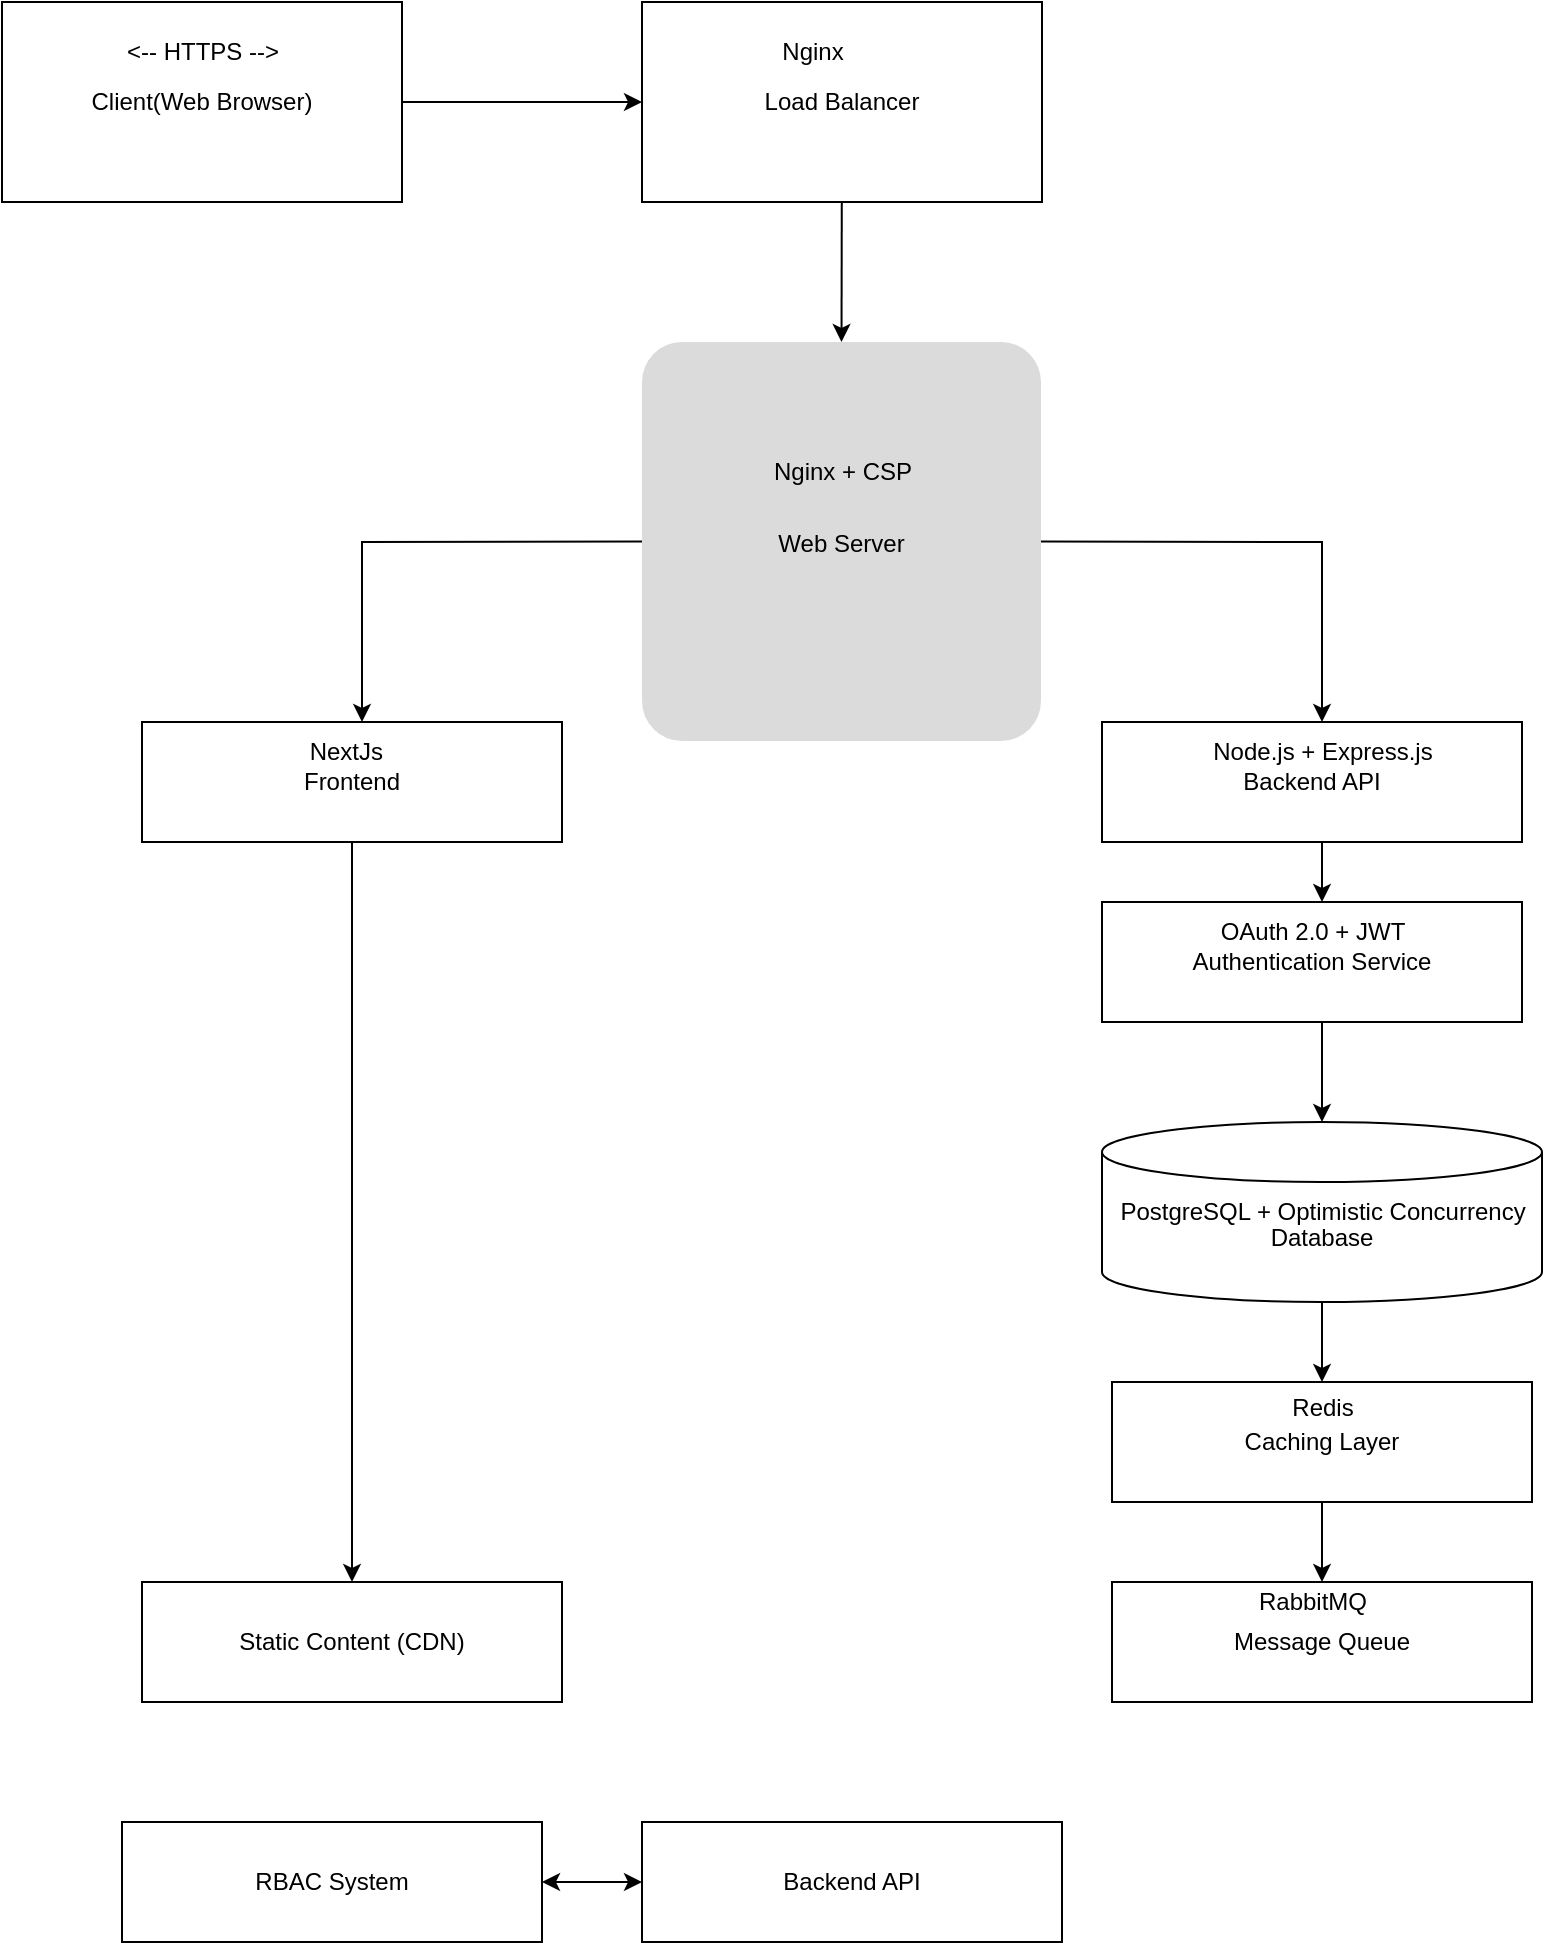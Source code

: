 <mxfile version="24.7.6" pages="2">
  <diagram name="Diagram" id="tfWCany3ByORPSfWofWj">
    <mxGraphModel dx="4097" dy="2206" grid="1" gridSize="10" guides="1" tooltips="1" connect="1" arrows="1" fold="1" page="1" pageScale="1" pageWidth="850" pageHeight="1100" math="0" shadow="0">
      <root>
        <mxCell id="0" />
        <mxCell id="1" parent="0" />
        <mxCell id="62yLCssQTuLRH_1oGrT5-1" value="Client(Web Browser)" style="rounded=0;whiteSpace=wrap;html=1;strokeColor=default;" vertex="1" parent="1">
          <mxGeometry x="20" y="50" width="200" height="100" as="geometry" />
        </mxCell>
        <mxCell id="62yLCssQTuLRH_1oGrT5-2" value="&amp;lt;-- HTTPS --&amp;gt;" style="text;html=1;align=center;verticalAlign=middle;resizable=0;points=[];autosize=1;strokeColor=none;fillColor=none;" vertex="1" parent="1">
          <mxGeometry x="70" y="60" width="100" height="30" as="geometry" />
        </mxCell>
        <mxCell id="62yLCssQTuLRH_1oGrT5-4" value="" style="endArrow=classic;html=1;rounded=0;entryX=0;entryY=0.5;entryDx=0;entryDy=0;" edge="1" parent="1" target="62yLCssQTuLRH_1oGrT5-5">
          <mxGeometry width="50" height="50" relative="1" as="geometry">
            <mxPoint x="220" y="100" as="sourcePoint" />
            <mxPoint x="320" y="100" as="targetPoint" />
          </mxGeometry>
        </mxCell>
        <mxCell id="62yLCssQTuLRH_1oGrT5-5" value="Load Balancer" style="rounded=0;whiteSpace=wrap;html=1;strokeColor=default;" vertex="1" parent="1">
          <mxGeometry x="340" y="50" width="200" height="100" as="geometry" />
        </mxCell>
        <mxCell id="62yLCssQTuLRH_1oGrT5-6" value="Nginx" style="text;html=1;align=center;verticalAlign=middle;resizable=0;points=[];autosize=1;strokeColor=none;fillColor=none;" vertex="1" parent="1">
          <mxGeometry x="400" y="60" width="50" height="30" as="geometry" />
        </mxCell>
        <mxCell id="62yLCssQTuLRH_1oGrT5-7" value="Web Server" style="rounded=1;arcSize=10;strokeColor=none;fillColor=#DBDBDB;gradientColor=none;" vertex="1" parent="1">
          <mxGeometry x="340" y="220" width="199.5" height="199.5" as="geometry" />
        </mxCell>
        <mxCell id="62yLCssQTuLRH_1oGrT5-8" value="Nginx + CSP" style="text;html=1;align=center;verticalAlign=middle;resizable=0;points=[];autosize=1;strokeColor=none;fillColor=none;" vertex="1" parent="1">
          <mxGeometry x="394.75" y="270" width="90" height="30" as="geometry" />
        </mxCell>
        <mxCell id="62yLCssQTuLRH_1oGrT5-10" value="" style="endArrow=classic;html=1;rounded=0;entryX=0.5;entryY=0;entryDx=0;entryDy=0;" edge="1" parent="1" source="62yLCssQTuLRH_1oGrT5-5" target="62yLCssQTuLRH_1oGrT5-7">
          <mxGeometry width="50" height="50" relative="1" as="geometry">
            <mxPoint x="420" y="150" as="sourcePoint" />
            <mxPoint x="470" y="100" as="targetPoint" />
          </mxGeometry>
        </mxCell>
        <mxCell id="62yLCssQTuLRH_1oGrT5-12" value="" style="endArrow=classic;html=1;rounded=0;exitX=0;exitY=0.5;exitDx=0;exitDy=0;" edge="1" parent="1" source="62yLCssQTuLRH_1oGrT5-7">
          <mxGeometry width="50" height="50" relative="1" as="geometry">
            <mxPoint x="300" y="360" as="sourcePoint" />
            <mxPoint x="200" y="410" as="targetPoint" />
            <Array as="points">
              <mxPoint x="200" y="320" />
            </Array>
          </mxGeometry>
        </mxCell>
        <mxCell id="62yLCssQTuLRH_1oGrT5-13" value="Frontend" style="rounded=0;whiteSpace=wrap;html=1;" vertex="1" parent="1">
          <mxGeometry x="90" y="410" width="210" height="60" as="geometry" />
        </mxCell>
        <mxCell id="62yLCssQTuLRH_1oGrT5-14" value="NextJs&lt;span style=&quot;white-space: pre;&quot;&gt;&#x9;&lt;/span&gt;" style="text;html=1;align=center;verticalAlign=middle;resizable=0;points=[];autosize=1;strokeColor=none;fillColor=none;" vertex="1" parent="1">
          <mxGeometry x="160" y="410" width="80" height="30" as="geometry" />
        </mxCell>
        <mxCell id="62yLCssQTuLRH_1oGrT5-15" value="" style="endArrow=classic;html=1;rounded=0;exitX=1;exitY=0.5;exitDx=0;exitDy=0;" edge="1" parent="1" source="62yLCssQTuLRH_1oGrT5-7">
          <mxGeometry width="50" height="50" relative="1" as="geometry">
            <mxPoint x="350" y="330" as="sourcePoint" />
            <mxPoint x="680" y="410" as="targetPoint" />
            <Array as="points">
              <mxPoint x="680" y="320" />
            </Array>
          </mxGeometry>
        </mxCell>
        <mxCell id="62yLCssQTuLRH_1oGrT5-16" value="Backend API " style="rounded=0;whiteSpace=wrap;html=1;" vertex="1" parent="1">
          <mxGeometry x="570" y="410" width="210" height="60" as="geometry" />
        </mxCell>
        <mxCell id="62yLCssQTuLRH_1oGrT5-17" value="Node.js + Express.js" style="text;html=1;align=center;verticalAlign=middle;resizable=0;points=[];autosize=1;strokeColor=none;fillColor=none;" vertex="1" parent="1">
          <mxGeometry x="615" y="410" width="130" height="30" as="geometry" />
        </mxCell>
        <mxCell id="62yLCssQTuLRH_1oGrT5-18" value="Authentication Service " style="rounded=0;whiteSpace=wrap;html=1;" vertex="1" parent="1">
          <mxGeometry x="570" y="500" width="210" height="60" as="geometry" />
        </mxCell>
        <mxCell id="62yLCssQTuLRH_1oGrT5-19" value="OAuth 2.0 + JWT" style="text;html=1;align=center;verticalAlign=middle;resizable=0;points=[];autosize=1;strokeColor=none;fillColor=none;" vertex="1" parent="1">
          <mxGeometry x="615" y="500" width="120" height="30" as="geometry" />
        </mxCell>
        <mxCell id="62yLCssQTuLRH_1oGrT5-21" value="Database" style="shape=cylinder3;whiteSpace=wrap;html=1;boundedLbl=1;backgroundOutline=1;size=15;" vertex="1" parent="1">
          <mxGeometry x="570" y="610" width="220" height="90" as="geometry" />
        </mxCell>
        <mxCell id="62yLCssQTuLRH_1oGrT5-22" value="PostgreSQL + Optimistic Concurrency" style="text;html=1;align=center;verticalAlign=middle;resizable=0;points=[];autosize=1;strokeColor=none;fillColor=none;" vertex="1" parent="1">
          <mxGeometry x="565" y="640" width="230" height="30" as="geometry" />
        </mxCell>
        <mxCell id="62yLCssQTuLRH_1oGrT5-23" value="Caching Layer " style="rounded=0;whiteSpace=wrap;html=1;" vertex="1" parent="1">
          <mxGeometry x="575" y="740" width="210" height="60" as="geometry" />
        </mxCell>
        <mxCell id="62yLCssQTuLRH_1oGrT5-24" value="&#xa;Redis&#xa;&#xa;" style="text;html=1;align=center;verticalAlign=middle;resizable=0;points=[];autosize=1;strokeColor=none;fillColor=none;" vertex="1" parent="1">
          <mxGeometry x="655" y="730" width="50" height="60" as="geometry" />
        </mxCell>
        <mxCell id="62yLCssQTuLRH_1oGrT5-25" value="Message Queue " style="rounded=0;whiteSpace=wrap;html=1;" vertex="1" parent="1">
          <mxGeometry x="575" y="840" width="210" height="60" as="geometry" />
        </mxCell>
        <mxCell id="62yLCssQTuLRH_1oGrT5-26" value="&lt;br&gt;RabbitMQ&lt;div&gt;&lt;br/&gt;&lt;/div&gt;" style="text;html=1;align=center;verticalAlign=middle;resizable=0;points=[];autosize=1;strokeColor=none;fillColor=none;" vertex="1" parent="1">
          <mxGeometry x="635" y="820" width="80" height="60" as="geometry" />
        </mxCell>
        <mxCell id="62yLCssQTuLRH_1oGrT5-27" value="Static Content (CDN)" style="rounded=0;whiteSpace=wrap;html=1;" vertex="1" parent="1">
          <mxGeometry x="90" y="840" width="210" height="60" as="geometry" />
        </mxCell>
        <mxCell id="62yLCssQTuLRH_1oGrT5-29" value="Backend API" style="rounded=0;whiteSpace=wrap;html=1;" vertex="1" parent="1">
          <mxGeometry x="340" y="960" width="210" height="60" as="geometry" />
        </mxCell>
        <mxCell id="62yLCssQTuLRH_1oGrT5-30" value="RBAC System" style="rounded=0;whiteSpace=wrap;html=1;" vertex="1" parent="1">
          <mxGeometry x="80" y="960" width="210" height="60" as="geometry" />
        </mxCell>
        <mxCell id="62yLCssQTuLRH_1oGrT5-33" value="" style="endArrow=classic;html=1;rounded=0;exitX=0.5;exitY=1;exitDx=0;exitDy=0;entryX=0.5;entryY=0;entryDx=0;entryDy=0;" edge="1" parent="1" source="62yLCssQTuLRH_1oGrT5-13" target="62yLCssQTuLRH_1oGrT5-27">
          <mxGeometry width="50" height="50" relative="1" as="geometry">
            <mxPoint x="560" y="800" as="sourcePoint" />
            <mxPoint x="610" y="750" as="targetPoint" />
          </mxGeometry>
        </mxCell>
        <mxCell id="62yLCssQTuLRH_1oGrT5-34" value="" style="endArrow=classic;html=1;rounded=0;" edge="1" parent="1">
          <mxGeometry width="50" height="50" relative="1" as="geometry">
            <mxPoint x="680" y="470" as="sourcePoint" />
            <mxPoint x="680" y="500" as="targetPoint" />
          </mxGeometry>
        </mxCell>
        <mxCell id="62yLCssQTuLRH_1oGrT5-36" value="" style="endArrow=classic;html=1;rounded=0;entryX=0.5;entryY=0;entryDx=0;entryDy=0;entryPerimeter=0;" edge="1" parent="1" target="62yLCssQTuLRH_1oGrT5-21">
          <mxGeometry width="50" height="50" relative="1" as="geometry">
            <mxPoint x="680" y="560" as="sourcePoint" />
            <mxPoint x="730" y="510" as="targetPoint" />
          </mxGeometry>
        </mxCell>
        <mxCell id="62yLCssQTuLRH_1oGrT5-37" value="" style="endArrow=classic;html=1;rounded=0;" edge="1" parent="1" target="62yLCssQTuLRH_1oGrT5-23">
          <mxGeometry width="50" height="50" relative="1" as="geometry">
            <mxPoint x="680" y="700" as="sourcePoint" />
            <mxPoint x="730" y="650" as="targetPoint" />
          </mxGeometry>
        </mxCell>
        <mxCell id="62yLCssQTuLRH_1oGrT5-38" value="" style="endArrow=classic;html=1;rounded=0;" edge="1" parent="1" target="62yLCssQTuLRH_1oGrT5-25">
          <mxGeometry width="50" height="50" relative="1" as="geometry">
            <mxPoint x="680" y="800" as="sourcePoint" />
            <mxPoint x="730" y="750" as="targetPoint" />
          </mxGeometry>
        </mxCell>
        <mxCell id="62yLCssQTuLRH_1oGrT5-42" value="" style="endArrow=classic;startArrow=classic;html=1;rounded=0;entryX=0;entryY=0.5;entryDx=0;entryDy=0;exitX=1;exitY=0.5;exitDx=0;exitDy=0;" edge="1" parent="1" source="62yLCssQTuLRH_1oGrT5-30" target="62yLCssQTuLRH_1oGrT5-29">
          <mxGeometry width="50" height="50" relative="1" as="geometry">
            <mxPoint x="230" y="1060" as="sourcePoint" />
            <mxPoint x="280" y="1010" as="targetPoint" />
          </mxGeometry>
        </mxCell>
      </root>
    </mxGraphModel>
  </diagram>
  <diagram id="NccKSUvcc3zVN_vCXSBr" name="Notes">
    <mxGraphModel dx="1434" dy="772" grid="1" gridSize="10" guides="1" tooltips="1" connect="1" arrows="1" fold="1" page="1" pageScale="1" pageWidth="850" pageHeight="1100" math="0" shadow="0">
      <root>
        <mxCell id="0" />
        <mxCell id="1" parent="0" />
        <mxCell id="fq5Xbhfw2GKnPfAHfifG-1" value="1. Registration&lt;div&gt;&lt;li&gt;New users must register and log in before participating in the auction.&lt;/li&gt;&lt;li&gt;Required data: full name, email address, phone number.&lt;/li&gt;&lt;li&gt;User authorization: normal user, administrator.&lt;br&gt;&lt;br&gt;2.Bidding&lt;/li&gt;&lt;li&gt;All registered users can see the details of the auctions.&lt;/li&gt;&lt;li&gt;Users can create a new auction with car brand, year, type, price, bid price increment, and expiry date.&lt;/li&gt;&lt;li&gt;Users can bid on any open auction.&lt;/li&gt;&lt;li&gt;Opening price is set by the admin.&lt;/li&gt;&lt;li&gt;Only the quickest bid is accepted when multiple people bid at the same time.&lt;br&gt;&lt;br&gt;3.Listing&lt;/li&gt;&lt;li&gt;There can only be one owner for each bid lot.&lt;/li&gt;&lt;li&gt;If there is a bidder, the listing will not close until closed by the owner.&lt;/li&gt;&lt;li&gt;The listing will be permanently deleted if expired without bids.&lt;br&gt;&lt;br&gt;4.Admin&lt;/li&gt;&lt;li&gt;Admin can expire a listing with no winner, permanently deleting the listing.&lt;/li&gt;&lt;li&gt;Admin can close any listing with no bidder, which remains open until closed by the owner.&lt;/li&gt;&lt;li&gt;Expired listings are removed from traffic.&lt;/li&gt;&lt;/div&gt;" style="whiteSpace=wrap;html=1;shape=mxgraph.basic.document;align=left;" vertex="1" parent="1">
          <mxGeometry x="40" y="40" width="470" height="400" as="geometry" />
        </mxCell>
        <mxCell id="fq5Xbhfw2GKnPfAHfifG-2" value="&lt;h3&gt;Diagram Explanation:&lt;/h3&gt;&lt;ul&gt;&lt;li&gt;&lt;strong&gt;Client (Web Browser)&lt;/strong&gt;: Interacts with the entire system through HTTPS, ensuring secure communication.&lt;/li&gt;&lt;li&gt;&lt;strong&gt;Load Balancer&lt;/strong&gt;: Distributes incoming traffic and applies rate limiting to prevent abuse.&lt;/li&gt;&lt;li&gt;&lt;strong&gt;Web Server&lt;/strong&gt;: Uses CSP headers for security and forwards requests to the application server.&lt;/li&gt;&lt;li&gt;&lt;strong&gt;Application Server&lt;/strong&gt;: Handles the main application logic, divided into frontend and backend services.&lt;ul&gt;&lt;li&gt;&lt;strong&gt;Frontend (React.js)&lt;/strong&gt;: Renders the user interface.&lt;/li&gt;&lt;li&gt;&lt;strong&gt;Backend API (Node.js + Express.js)&lt;/strong&gt;: Handles business logic and data processing.&lt;/li&gt;&lt;/ul&gt;&lt;/li&gt;&lt;li&gt;&lt;strong&gt;Authentication Service (OAuth 2.0 + JWT)&lt;/strong&gt;: Manages user authentication and authorization.&lt;/li&gt;&lt;li&gt;&lt;strong&gt;Database (PostgreSQL)&lt;/strong&gt;: Stores persistent data with optimistic concurrency control for handling bid conflicts.&lt;/li&gt;&lt;li&gt;&lt;strong&gt;Caching Layer (Redis)&lt;/strong&gt;: Provides fast access to frequently accessed data and temporary storage for bid conflicts.&lt;/li&gt;&lt;li&gt;&lt;strong&gt;Message Queue (RabbitMQ)&lt;/strong&gt;: Ensures ordered processing of bids and other time-sensitive operations.&lt;/li&gt;&lt;li&gt;&lt;strong&gt;Static Content (CDN)&lt;/strong&gt;: Delivers static content (e.g., images, stylesheets) efficiently.&lt;/li&gt;&lt;li&gt;&lt;strong&gt;RBAC System&lt;/strong&gt;: Manages roles and permissions for users, integrated with the backend API.&lt;/li&gt;&lt;/ul&gt;" style="whiteSpace=wrap;html=1;shape=mxgraph.basic.document;align=left;" vertex="1" parent="1">
          <mxGeometry x="40" y="470" width="510" height="400" as="geometry" />
        </mxCell>
      </root>
    </mxGraphModel>
  </diagram>
</mxfile>
